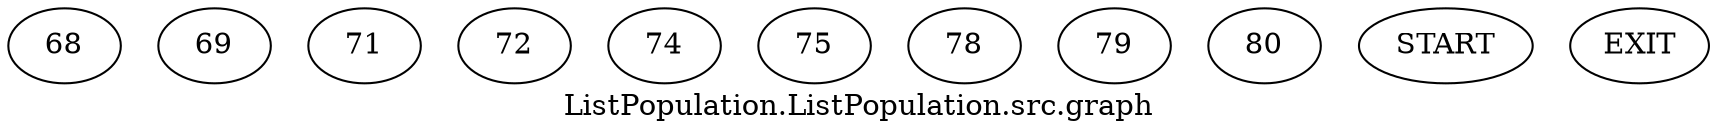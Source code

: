 /* --------------------------------------------------- */
/* Generated by Dr. Garbage Control Flow Graph Factory */
/* http://www.drgarbage.com                            */
/* Version: 4.5.0.201508311741                         */
/* Retrieved on: 2020-01-06 19:02:21.991               */
/* --------------------------------------------------- */
digraph "ListPopulation.ListPopulation.src.graph" {
 graph [label="ListPopulation.ListPopulation.src.graph"];
 3 [label="68" ]
 4 [label="69" ]
 5 [label="71" ]
 6 [label="72" ]
 7 [label="74" ]
 8 [label="75" ]
 10 [label="78" ]
 11 [label="79" ]
 12 [label="80" ]
 14 [label="START" ]
 15 [label="EXIT" ]
 14  3
 3  4
 3  5
 5  6
 5  7
 7  8
 7  10
 10  11
 11  12
 4  15
 6  15
 8  15
 12  15
}
